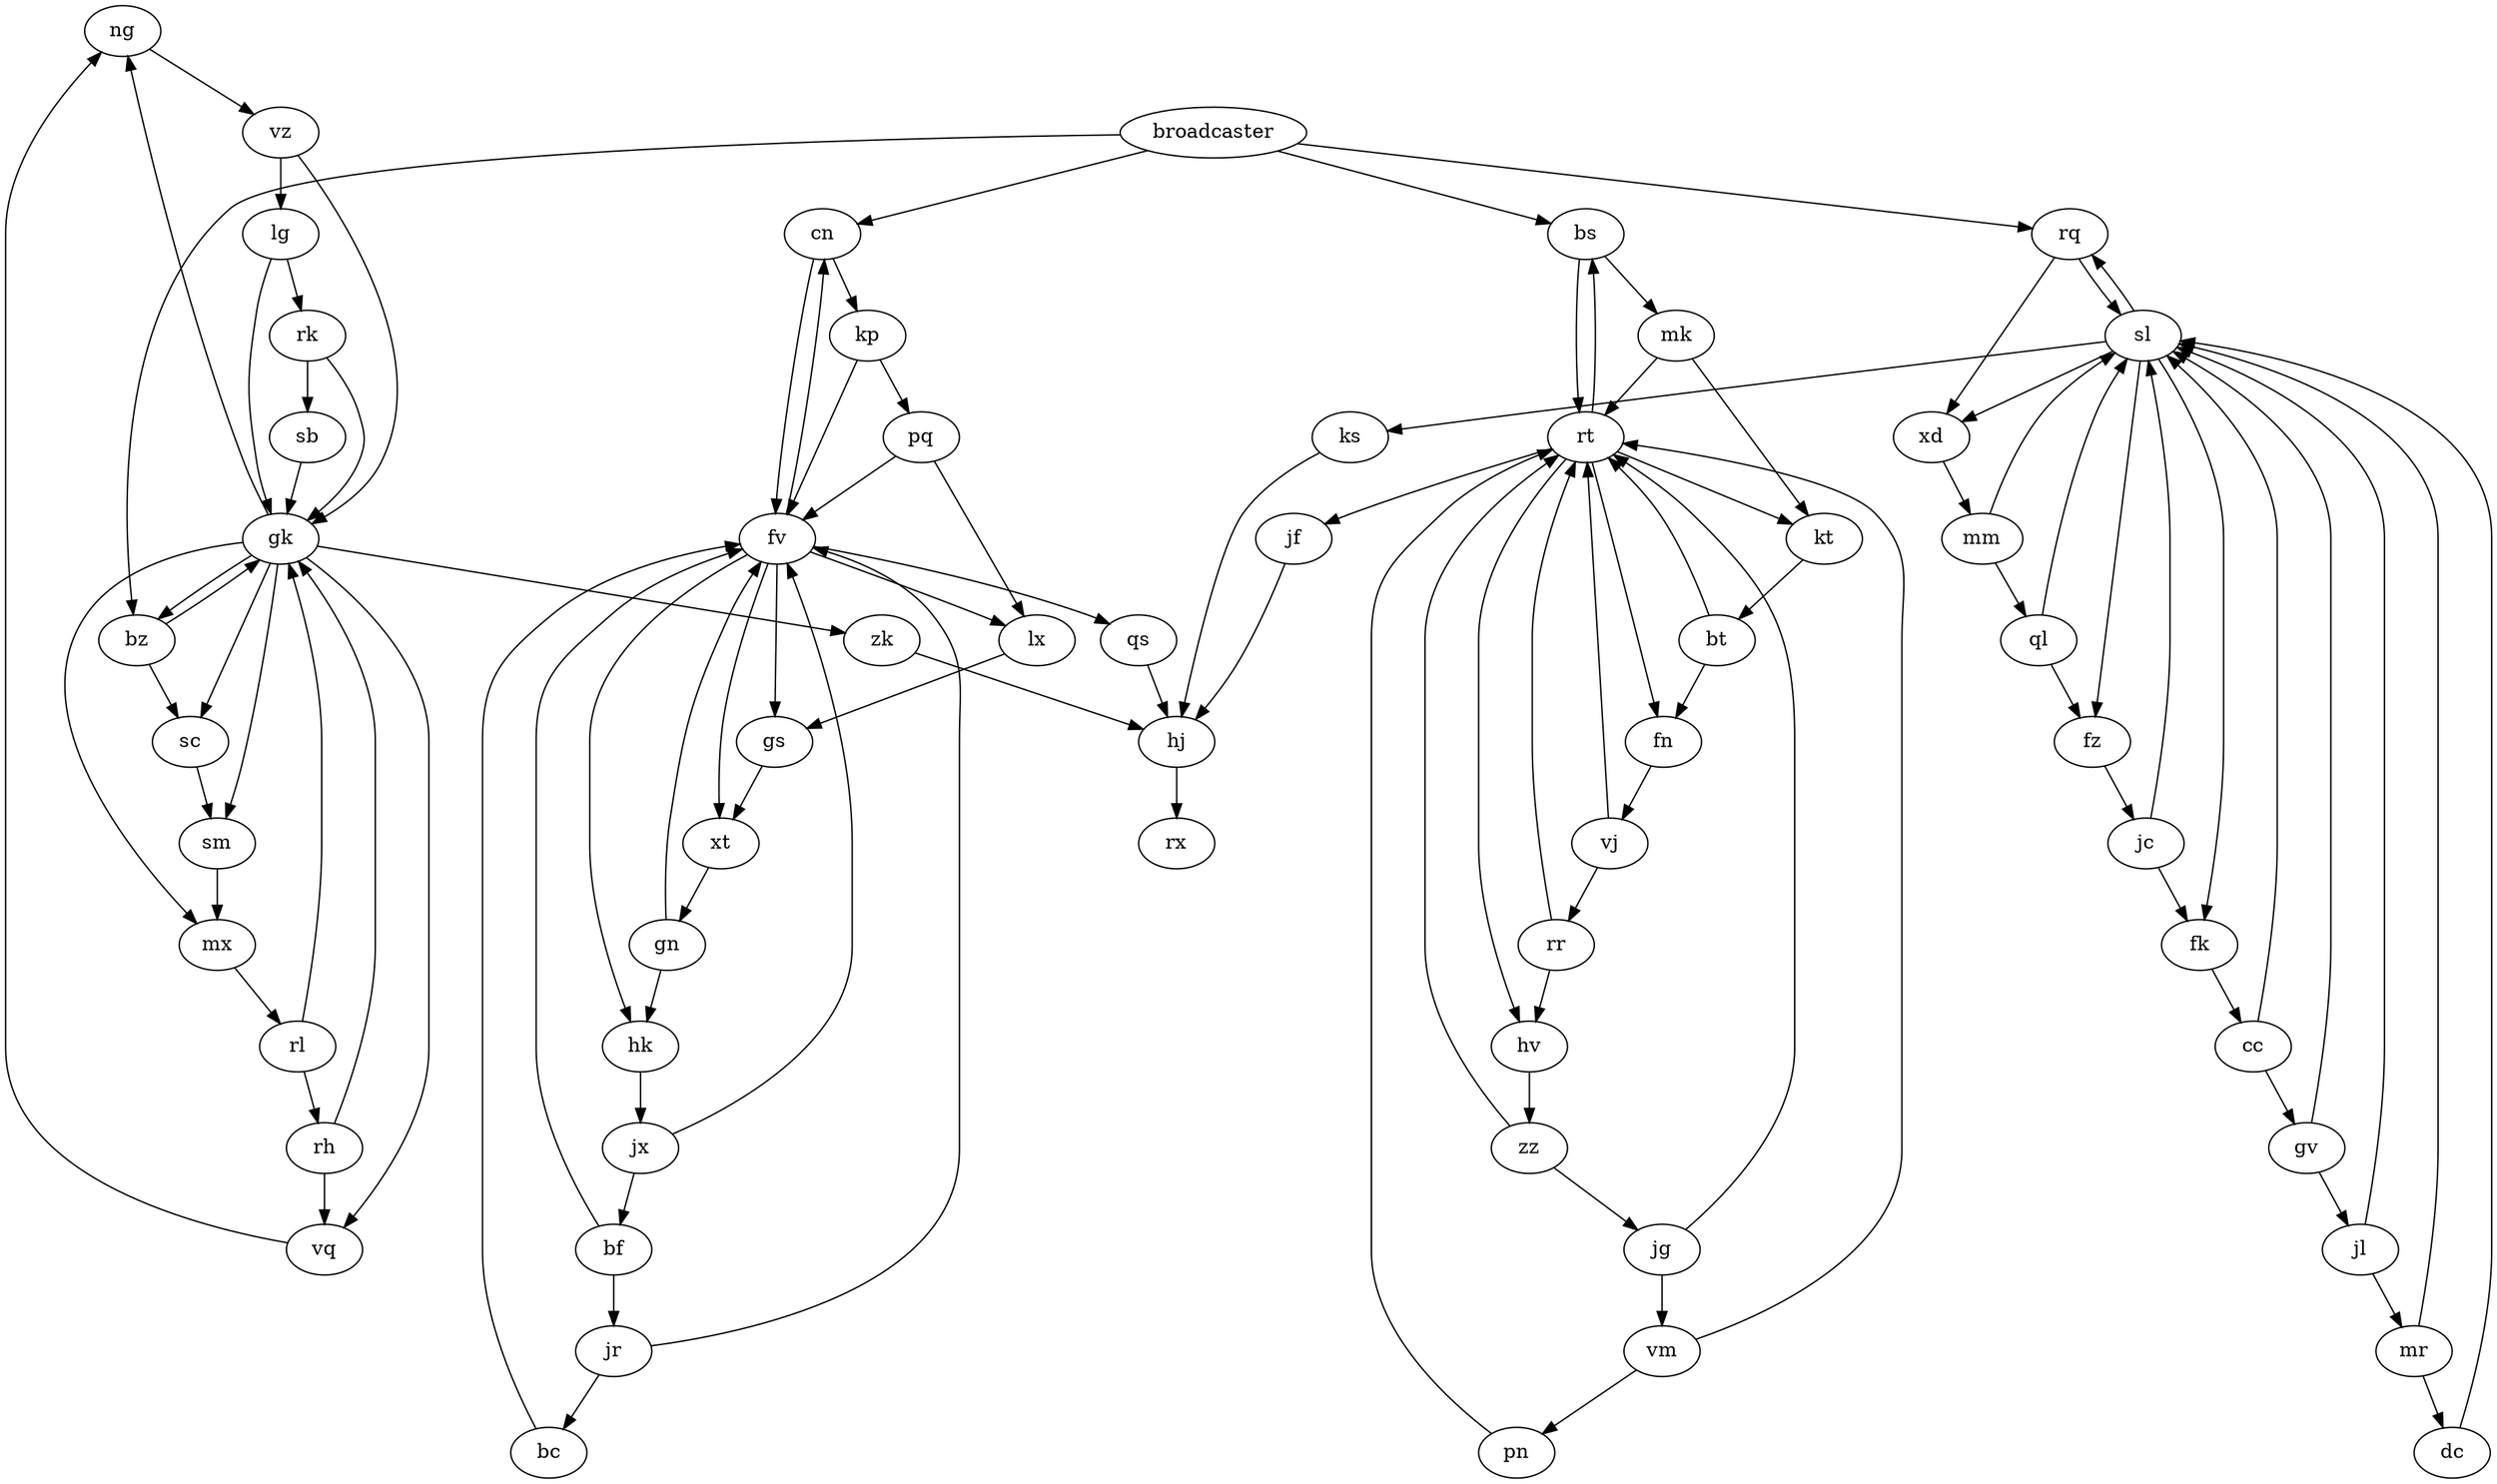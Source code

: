 digraph graphname {
    ng -> vz;
    hv -> zz;
    cn -> fv
    cn -> kp;
    sc -> sm;
    rt -> jf
    rt -> hv
    rt -> bs
    rt -> kt
    rt -> fn;
    bc -> fv;
    sb -> gk;
    vz -> gk
    vz -> lg;
    sm -> mx;
    kp -> fv
    kp -> pq;
    gk -> mx
    gk -> sc
    gk -> vq
    gk -> bz
    gk -> ng
    gk -> zk
    gk -> sm;
    bs -> rt
    bs -> mk;
    pn -> rt;
    rq -> sl
    rq -> xd;
    jr -> fv
    jr -> bc;
    vm -> rt
    vm -> pn;
    rk -> gk
    rk -> sb;
    gs -> xt;
    dc -> sl;
    bz -> gk
    bz -> sc;
    ql -> sl
    ql -> fz;
    kt -> bt;
    gn -> fv
    gn -> hk;
    broadcaster -> bs
    broadcaster -> rq
    broadcaster -> cn
    broadcaster -> bz;
    rl -> rh
    rl -> gk;
    hj -> rx;
    vj -> rt
    vj -> rr;
    jx -> fv
    jx -> bf;
    ks -> hj;
    rh -> gk
    rh -> vq;
    hk -> jx;
    fn -> vj;
    jl -> mr
    jl -> sl;
    vq -> ng;
    mr -> sl
    mr -> dc;
    fk -> cc;
    jc -> fk
    jc -> sl;
    jf -> hj;
    lg -> gk
    lg -> rk;
    zz -> jg
    zz -> rt;
    pq -> lx
    pq -> fv;
    xt -> gn;
    bf -> fv
    bf -> jr;
    qs -> hj;
    gv -> sl
    gv -> jl;
    bt -> rt
    bt -> fn;
    mm -> sl
    mm -> ql;
    jg -> vm
    jg -> rt;
    lx -> gs;
    rr -> hv
    rr -> rt;
    fv -> xt
    fv -> qs
    fv -> gs
    fv -> cn
    fv -> lx
    fv -> hk;
    mx -> rl;
    zk -> hj;
    sl -> fk
    sl -> rq
    sl -> fz
    sl -> xd
    sl -> ks;
    fz -> jc;
    mk -> rt
    mk -> kt;
    xd -> mm;
    cc -> sl
    cc -> gv;
}
